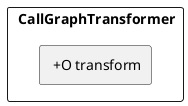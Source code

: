 @startuml
hide empty circle
hide empty members
left to right direction
skinparam shadowing false
skinparam componentStyle rectangle
skinparam defaultTextAlignment center

component CallGraphTransformer as " CallGraphTransformer" {
  component CallGraphTransformer_transform as " +O transform"
}


@enduml